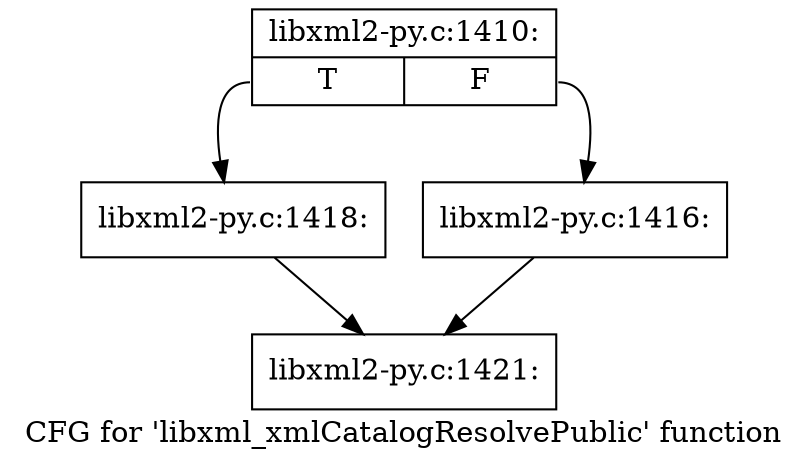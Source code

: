 digraph "CFG for 'libxml_xmlCatalogResolvePublic' function" {
	label="CFG for 'libxml_xmlCatalogResolvePublic' function";

	Node0x3d15090 [shape=record,label="{libxml2-py.c:1410:|{<s0>T|<s1>F}}"];
	Node0x3d15090:s0 -> Node0x3d181a0;
	Node0x3d15090:s1 -> Node0x3d18150;
	Node0x3d18150 [shape=record,label="{libxml2-py.c:1416:}"];
	Node0x3d18150 -> Node0x3d16960;
	Node0x3d181a0 [shape=record,label="{libxml2-py.c:1418:}"];
	Node0x3d181a0 -> Node0x3d16960;
	Node0x3d16960 [shape=record,label="{libxml2-py.c:1421:}"];
}
